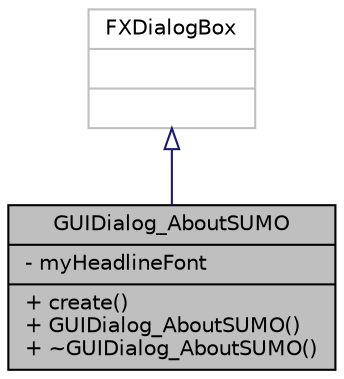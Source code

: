 digraph "GUIDialog_AboutSUMO"
{
  edge [fontname="Helvetica",fontsize="10",labelfontname="Helvetica",labelfontsize="10"];
  node [fontname="Helvetica",fontsize="10",shape=record];
  Node2 [label="{GUIDialog_AboutSUMO\n|- myHeadlineFont\l|+ create()\l+ GUIDialog_AboutSUMO()\l+ ~GUIDialog_AboutSUMO()\l}",height=0.2,width=0.4,color="black", fillcolor="grey75", style="filled", fontcolor="black"];
  Node3 -> Node2 [dir="back",color="midnightblue",fontsize="10",style="solid",arrowtail="onormal",fontname="Helvetica"];
  Node3 [label="{FXDialogBox\n||}",height=0.2,width=0.4,color="grey75", fillcolor="white", style="filled"];
}
